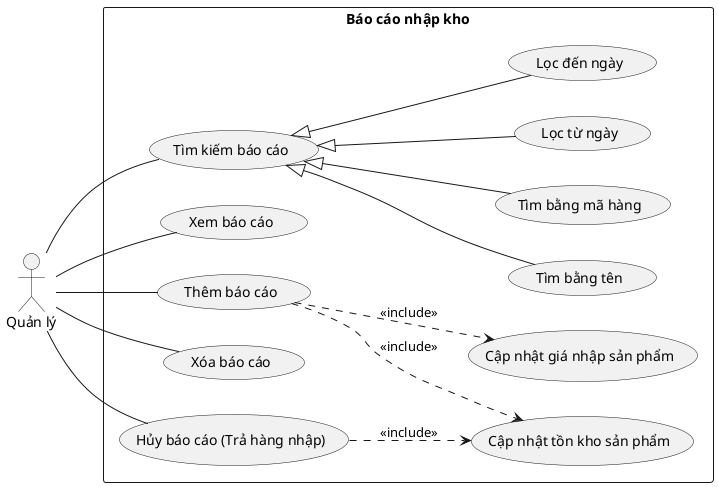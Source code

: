 @startuml ImportReport
left to right direction

actor Manager as "Quản lý"

rectangle ImportReport as "Báo cáo nhập kho" {
    usecase ImportReportSearch as "Tìm kiếm báo cáo"
    usecase ImportReportSearchByName as "Tìm bằng tên"
    usecase ImportReportSearchByBarcode as "Tìm bằng mã hàng"
    usecase ImportReportFilterStartDate as "Lọc từ ngày"
    usecase ImportReportFilterEndDate as "Lọc đến ngày"
    usecase ImportReportView as "Xem báo cáo"
    usecase ImportReportCreate as "Thêm báo cáo"
    usecase ImportReportDelete as "Xóa báo cáo"
    usecase ImportReportCancel as "Hủy báo cáo (Trả hàng nhập)"
    usecase ProductUpdateStock as "Cập nhật tồn kho sản phẩm"
    usecase ProductUpdateImportedPrice as "Cập nhật giá nhập sản phẩm"
}

Manager -- ImportReportSearch
Manager -- ImportReportView
Manager -- ImportReportCreate
Manager -- ImportReportDelete
Manager -- ImportReportCancel
ImportReportSearch <|-- ImportReportSearchByName
ImportReportSearch <|-- ImportReportSearchByBarcode
ImportReportSearch <|-- ImportReportFilterStartDate
ImportReportSearch <|-- ImportReportFilterEndDate
ImportReportCancel ..> ProductUpdateStock : <<include>>
ImportReportCreate ..> ProductUpdateStock : <<include>>
ImportReportCreate ..> ProductUpdateImportedPrice : <<include>>
@enduml